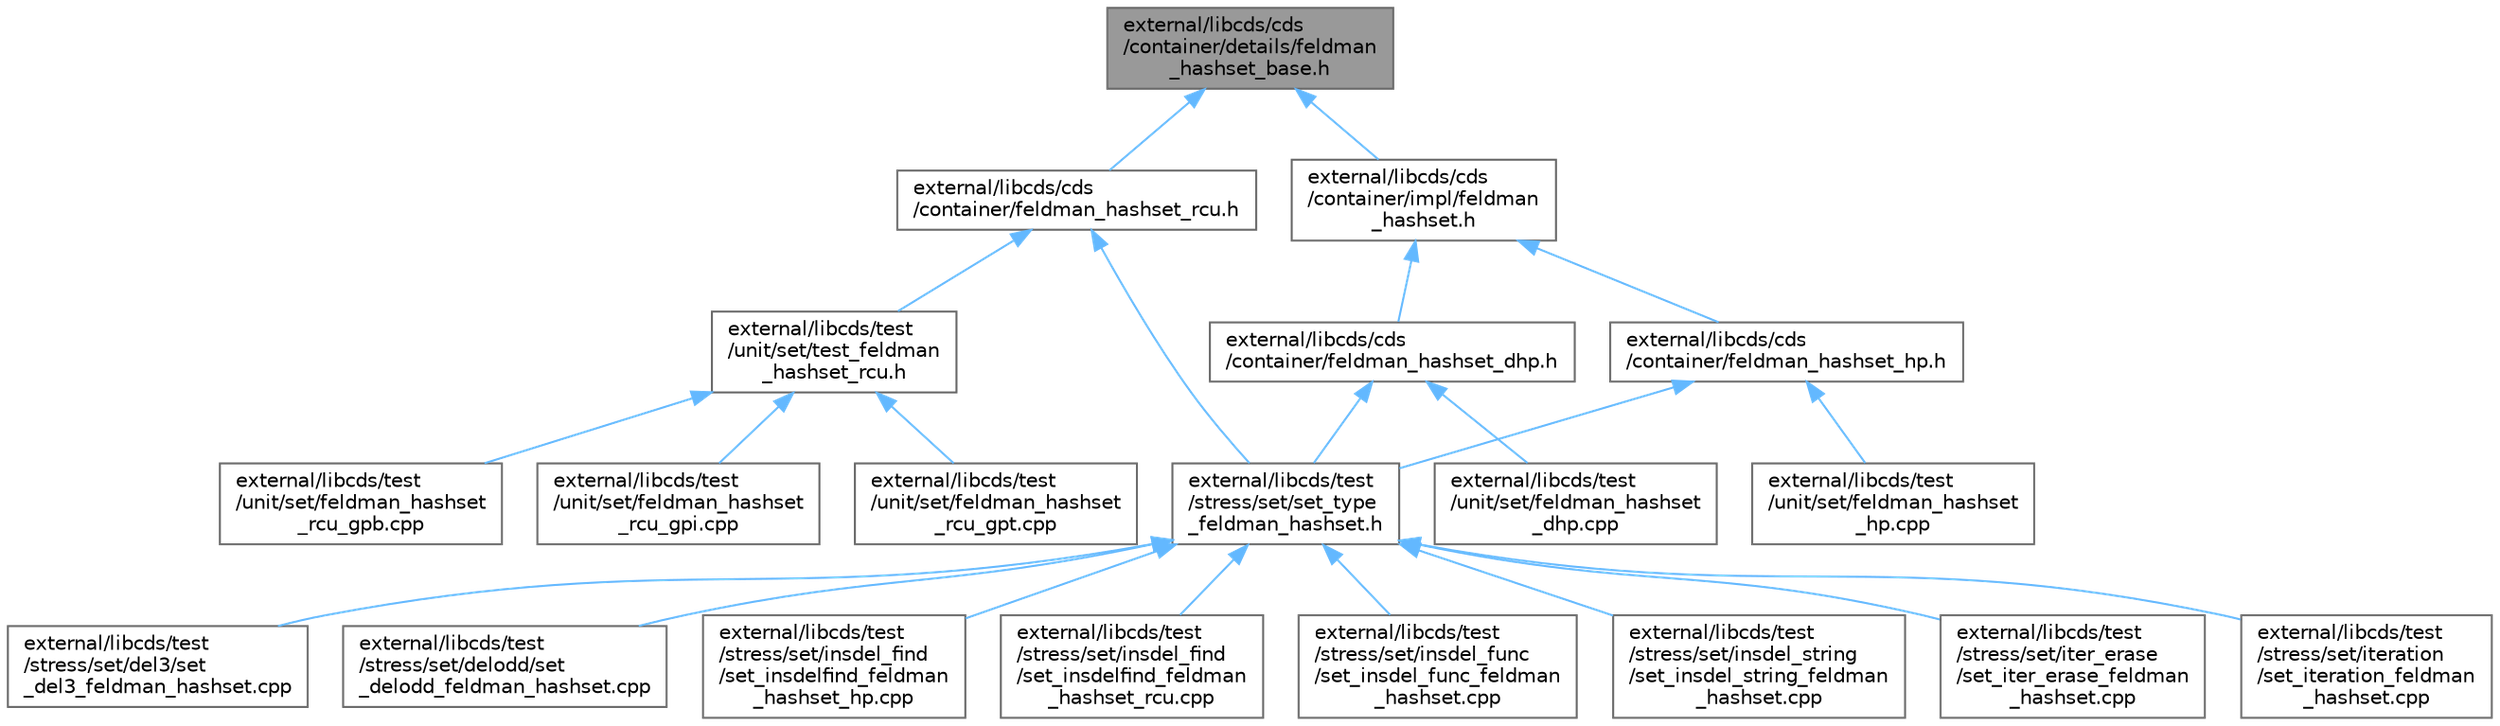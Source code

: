 digraph "external/libcds/cds/container/details/feldman_hashset_base.h"
{
 // LATEX_PDF_SIZE
  bgcolor="transparent";
  edge [fontname=Helvetica,fontsize=10,labelfontname=Helvetica,labelfontsize=10];
  node [fontname=Helvetica,fontsize=10,shape=box,height=0.2,width=0.4];
  Node1 [id="Node000001",label="external/libcds/cds\l/container/details/feldman\l_hashset_base.h",height=0.2,width=0.4,color="gray40", fillcolor="grey60", style="filled", fontcolor="black",tooltip=" "];
  Node1 -> Node2 [id="edge1_Node000001_Node000002",dir="back",color="steelblue1",style="solid",tooltip=" "];
  Node2 [id="Node000002",label="external/libcds/cds\l/container/feldman_hashset_rcu.h",height=0.2,width=0.4,color="grey40", fillcolor="white", style="filled",URL="$container_2feldman__hashset__rcu_8h.html",tooltip=" "];
  Node2 -> Node3 [id="edge2_Node000002_Node000003",dir="back",color="steelblue1",style="solid",tooltip=" "];
  Node3 [id="Node000003",label="external/libcds/test\l/stress/set/set_type\l_feldman_hashset.h",height=0.2,width=0.4,color="grey40", fillcolor="white", style="filled",URL="$set__type__feldman__hashset_8h.html",tooltip=" "];
  Node3 -> Node4 [id="edge3_Node000003_Node000004",dir="back",color="steelblue1",style="solid",tooltip=" "];
  Node4 [id="Node000004",label="external/libcds/test\l/stress/set/del3/set\l_del3_feldman_hashset.cpp",height=0.2,width=0.4,color="grey40", fillcolor="white", style="filled",URL="$set__del3__feldman__hashset_8cpp.html",tooltip=" "];
  Node3 -> Node5 [id="edge4_Node000003_Node000005",dir="back",color="steelblue1",style="solid",tooltip=" "];
  Node5 [id="Node000005",label="external/libcds/test\l/stress/set/delodd/set\l_delodd_feldman_hashset.cpp",height=0.2,width=0.4,color="grey40", fillcolor="white", style="filled",URL="$set__delodd__feldman__hashset_8cpp.html",tooltip=" "];
  Node3 -> Node6 [id="edge5_Node000003_Node000006",dir="back",color="steelblue1",style="solid",tooltip=" "];
  Node6 [id="Node000006",label="external/libcds/test\l/stress/set/insdel_find\l/set_insdelfind_feldman\l_hashset_hp.cpp",height=0.2,width=0.4,color="grey40", fillcolor="white", style="filled",URL="$set__insdelfind__feldman__hashset__hp_8cpp.html",tooltip=" "];
  Node3 -> Node7 [id="edge6_Node000003_Node000007",dir="back",color="steelblue1",style="solid",tooltip=" "];
  Node7 [id="Node000007",label="external/libcds/test\l/stress/set/insdel_find\l/set_insdelfind_feldman\l_hashset_rcu.cpp",height=0.2,width=0.4,color="grey40", fillcolor="white", style="filled",URL="$set__insdelfind__feldman__hashset__rcu_8cpp.html",tooltip=" "];
  Node3 -> Node8 [id="edge7_Node000003_Node000008",dir="back",color="steelblue1",style="solid",tooltip=" "];
  Node8 [id="Node000008",label="external/libcds/test\l/stress/set/insdel_func\l/set_insdel_func_feldman\l_hashset.cpp",height=0.2,width=0.4,color="grey40", fillcolor="white", style="filled",URL="$set__insdel__func__feldman__hashset_8cpp.html",tooltip=" "];
  Node3 -> Node9 [id="edge8_Node000003_Node000009",dir="back",color="steelblue1",style="solid",tooltip=" "];
  Node9 [id="Node000009",label="external/libcds/test\l/stress/set/insdel_string\l/set_insdel_string_feldman\l_hashset.cpp",height=0.2,width=0.4,color="grey40", fillcolor="white", style="filled",URL="$set__insdel__string__feldman__hashset_8cpp.html",tooltip=" "];
  Node3 -> Node10 [id="edge9_Node000003_Node000010",dir="back",color="steelblue1",style="solid",tooltip=" "];
  Node10 [id="Node000010",label="external/libcds/test\l/stress/set/iter_erase\l/set_iter_erase_feldman\l_hashset.cpp",height=0.2,width=0.4,color="grey40", fillcolor="white", style="filled",URL="$set__iter__erase__feldman__hashset_8cpp.html",tooltip=" "];
  Node3 -> Node11 [id="edge10_Node000003_Node000011",dir="back",color="steelblue1",style="solid",tooltip=" "];
  Node11 [id="Node000011",label="external/libcds/test\l/stress/set/iteration\l/set_iteration_feldman\l_hashset.cpp",height=0.2,width=0.4,color="grey40", fillcolor="white", style="filled",URL="$set__iteration__feldman__hashset_8cpp.html",tooltip=" "];
  Node2 -> Node12 [id="edge11_Node000002_Node000012",dir="back",color="steelblue1",style="solid",tooltip=" "];
  Node12 [id="Node000012",label="external/libcds/test\l/unit/set/test_feldman\l_hashset_rcu.h",height=0.2,width=0.4,color="grey40", fillcolor="white", style="filled",URL="$test__feldman__hashset__rcu_8h.html",tooltip=" "];
  Node12 -> Node13 [id="edge12_Node000012_Node000013",dir="back",color="steelblue1",style="solid",tooltip=" "];
  Node13 [id="Node000013",label="external/libcds/test\l/unit/set/feldman_hashset\l_rcu_gpb.cpp",height=0.2,width=0.4,color="grey40", fillcolor="white", style="filled",URL="$set_2feldman__hashset__rcu__gpb_8cpp.html",tooltip=" "];
  Node12 -> Node14 [id="edge13_Node000012_Node000014",dir="back",color="steelblue1",style="solid",tooltip=" "];
  Node14 [id="Node000014",label="external/libcds/test\l/unit/set/feldman_hashset\l_rcu_gpi.cpp",height=0.2,width=0.4,color="grey40", fillcolor="white", style="filled",URL="$set_2feldman__hashset__rcu__gpi_8cpp.html",tooltip=" "];
  Node12 -> Node15 [id="edge14_Node000012_Node000015",dir="back",color="steelblue1",style="solid",tooltip=" "];
  Node15 [id="Node000015",label="external/libcds/test\l/unit/set/feldman_hashset\l_rcu_gpt.cpp",height=0.2,width=0.4,color="grey40", fillcolor="white", style="filled",URL="$set_2feldman__hashset__rcu__gpt_8cpp.html",tooltip=" "];
  Node1 -> Node16 [id="edge15_Node000001_Node000016",dir="back",color="steelblue1",style="solid",tooltip=" "];
  Node16 [id="Node000016",label="external/libcds/cds\l/container/impl/feldman\l_hashset.h",height=0.2,width=0.4,color="grey40", fillcolor="white", style="filled",URL="$container_2impl_2feldman__hashset_8h.html",tooltip=" "];
  Node16 -> Node17 [id="edge16_Node000016_Node000017",dir="back",color="steelblue1",style="solid",tooltip=" "];
  Node17 [id="Node000017",label="external/libcds/cds\l/container/feldman_hashset_dhp.h",height=0.2,width=0.4,color="grey40", fillcolor="white", style="filled",URL="$container_2feldman__hashset__dhp_8h.html",tooltip=" "];
  Node17 -> Node3 [id="edge17_Node000017_Node000003",dir="back",color="steelblue1",style="solid",tooltip=" "];
  Node17 -> Node18 [id="edge18_Node000017_Node000018",dir="back",color="steelblue1",style="solid",tooltip=" "];
  Node18 [id="Node000018",label="external/libcds/test\l/unit/set/feldman_hashset\l_dhp.cpp",height=0.2,width=0.4,color="grey40", fillcolor="white", style="filled",URL="$feldman__hashset__dhp_8cpp.html",tooltip=" "];
  Node16 -> Node19 [id="edge19_Node000016_Node000019",dir="back",color="steelblue1",style="solid",tooltip=" "];
  Node19 [id="Node000019",label="external/libcds/cds\l/container/feldman_hashset_hp.h",height=0.2,width=0.4,color="grey40", fillcolor="white", style="filled",URL="$container_2feldman__hashset__hp_8h.html",tooltip=" "];
  Node19 -> Node3 [id="edge20_Node000019_Node000003",dir="back",color="steelblue1",style="solid",tooltip=" "];
  Node19 -> Node20 [id="edge21_Node000019_Node000020",dir="back",color="steelblue1",style="solid",tooltip=" "];
  Node20 [id="Node000020",label="external/libcds/test\l/unit/set/feldman_hashset\l_hp.cpp",height=0.2,width=0.4,color="grey40", fillcolor="white", style="filled",URL="$feldman__hashset__hp_8cpp.html",tooltip=" "];
}
